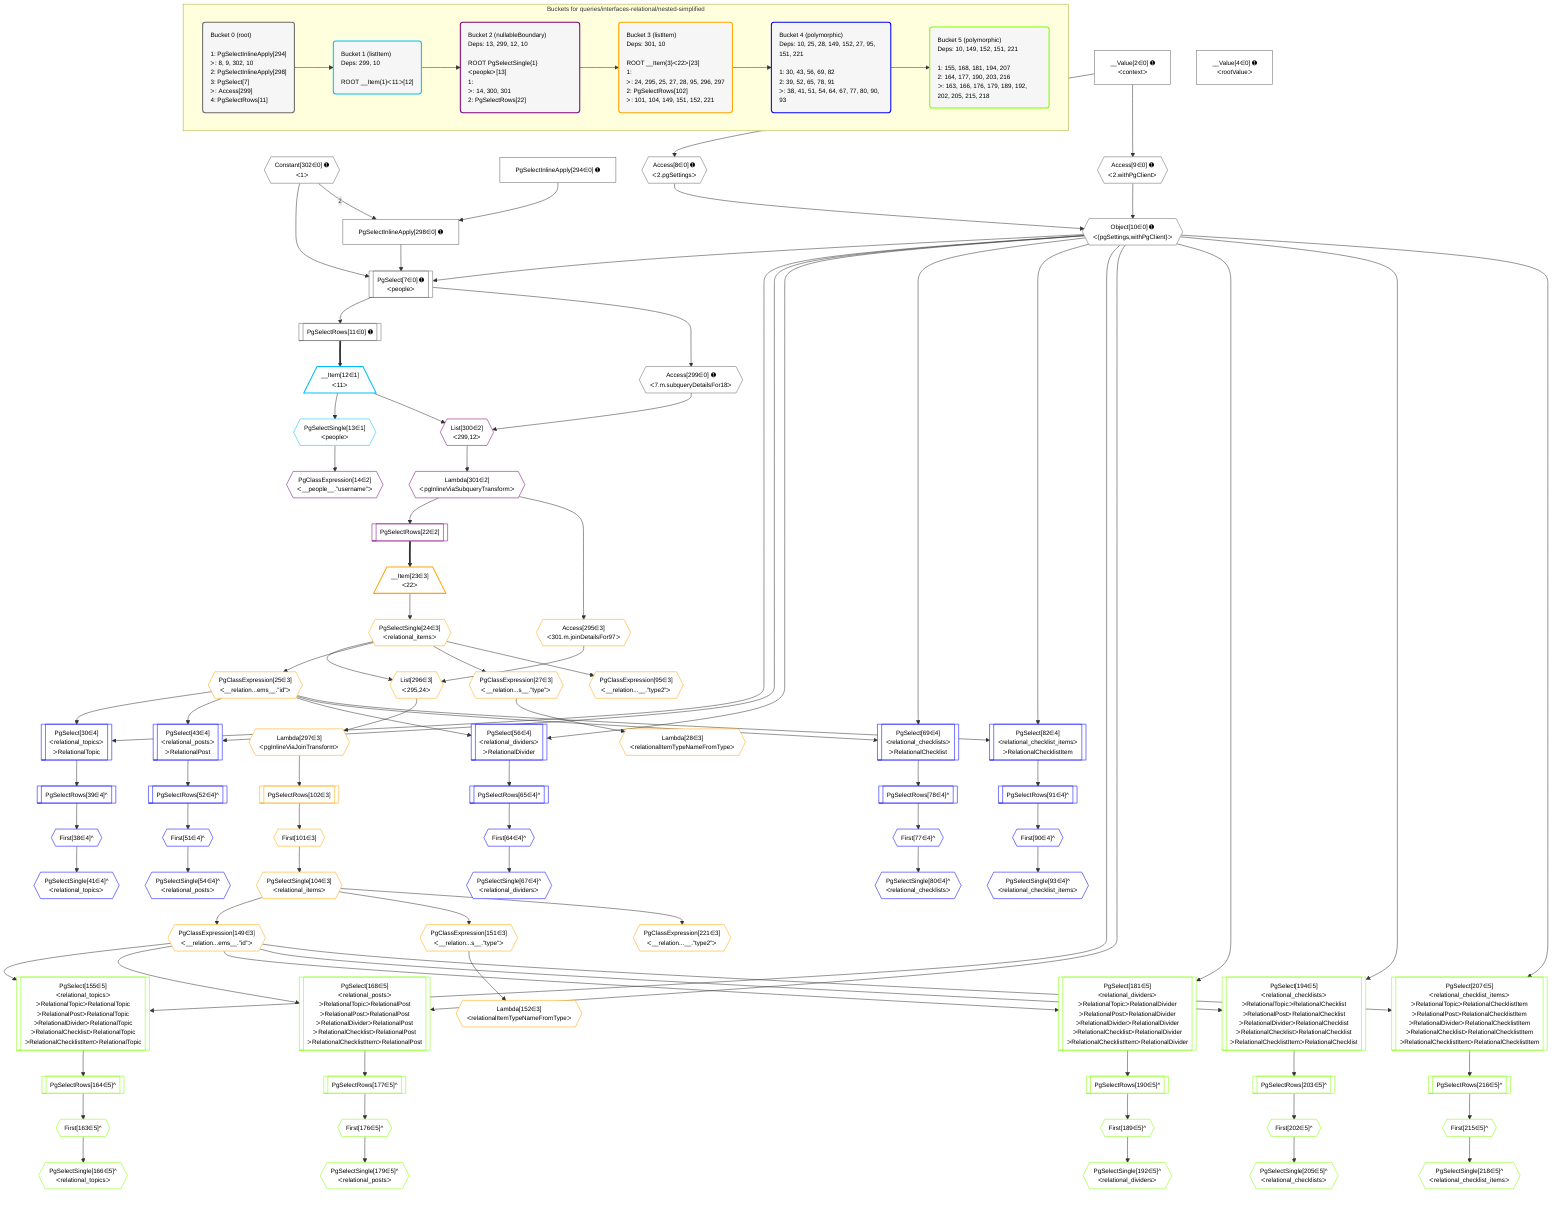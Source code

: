 %%{init: {'themeVariables': { 'fontSize': '12px'}}}%%
graph TD
    classDef path fill:#eee,stroke:#000,color:#000
    classDef plan fill:#fff,stroke-width:1px,color:#000
    classDef itemplan fill:#fff,stroke-width:2px,color:#000
    classDef unbatchedplan fill:#dff,stroke-width:1px,color:#000
    classDef sideeffectplan fill:#fcc,stroke-width:2px,color:#000
    classDef bucket fill:#f6f6f6,color:#000,stroke-width:2px,text-align:left

    subgraph "Buckets for queries/interfaces-relational/nested-simplified"
    Bucket0("Bucket 0 (root)<br /><br />1: PgSelectInlineApply[294]<br />ᐳ: 8, 9, 302, 10<br />2: PgSelectInlineApply[298]<br />3: PgSelect[7]<br />ᐳ: Access[299]<br />4: PgSelectRows[11]"):::bucket
    Bucket1("Bucket 1 (listItem)<br />Deps: 299, 10<br /><br />ROOT __Item{1}ᐸ11ᐳ[12]"):::bucket
    Bucket2("Bucket 2 (nullableBoundary)<br />Deps: 13, 299, 12, 10<br /><br />ROOT PgSelectSingle{1}ᐸpeopleᐳ[13]<br />1: <br />ᐳ: 14, 300, 301<br />2: PgSelectRows[22]"):::bucket
    Bucket3("Bucket 3 (listItem)<br />Deps: 301, 10<br /><br />ROOT __Item{3}ᐸ22ᐳ[23]<br />1: <br />ᐳ: 24, 295, 25, 27, 28, 95, 296, 297<br />2: PgSelectRows[102]<br />ᐳ: 101, 104, 149, 151, 152, 221"):::bucket
    Bucket4("Bucket 4 (polymorphic)<br />Deps: 10, 25, 28, 149, 152, 27, 95, 151, 221<br /><br />1: 30, 43, 56, 69, 82<br />2: 39, 52, 65, 78, 91<br />ᐳ: 38, 41, 51, 54, 64, 67, 77, 80, 90, 93"):::bucket
    Bucket5("Bucket 5 (polymorphic)<br />Deps: 10, 149, 152, 151, 221<br /><br />1: 155, 168, 181, 194, 207<br />2: 164, 177, 190, 203, 216<br />ᐳ: 163, 166, 176, 179, 189, 192, 202, 205, 215, 218"):::bucket
    end
    Bucket0 --> Bucket1
    Bucket1 --> Bucket2
    Bucket2 --> Bucket3
    Bucket3 --> Bucket4
    Bucket4 --> Bucket5

    %% plan dependencies
    PgSelect7[["PgSelect[7∈0] ➊<br />ᐸpeopleᐳ"]]:::plan
    Object10{{"Object[10∈0] ➊<br />ᐸ{pgSettings,withPgClient}ᐳ"}}:::plan
    Constant302{{"Constant[302∈0] ➊<br />ᐸ1ᐳ"}}:::plan
    PgSelectInlineApply298["PgSelectInlineApply[298∈0] ➊"]:::plan
    Object10 & Constant302 & PgSelectInlineApply298 --> PgSelect7
    PgSelectInlineApply294["PgSelectInlineApply[294∈0] ➊"]:::plan
    PgSelectInlineApply294 --> PgSelectInlineApply298
    Constant302 -- 2 --> PgSelectInlineApply298
    Access8{{"Access[8∈0] ➊<br />ᐸ2.pgSettingsᐳ"}}:::plan
    Access9{{"Access[9∈0] ➊<br />ᐸ2.withPgClientᐳ"}}:::plan
    Access8 & Access9 --> Object10
    __Value2["__Value[2∈0] ➊<br />ᐸcontextᐳ"]:::plan
    __Value2 --> Access8
    __Value2 --> Access9
    PgSelectRows11[["PgSelectRows[11∈0] ➊"]]:::plan
    PgSelect7 --> PgSelectRows11
    Access299{{"Access[299∈0] ➊<br />ᐸ7.m.subqueryDetailsFor18ᐳ"}}:::plan
    PgSelect7 --> Access299
    __Value4["__Value[4∈0] ➊<br />ᐸrootValueᐳ"]:::plan
    __Item12[/"__Item[12∈1]<br />ᐸ11ᐳ"\]:::itemplan
    PgSelectRows11 ==> __Item12
    PgSelectSingle13{{"PgSelectSingle[13∈1]<br />ᐸpeopleᐳ"}}:::plan
    __Item12 --> PgSelectSingle13
    List300{{"List[300∈2]<br />ᐸ299,12ᐳ"}}:::plan
    Access299 & __Item12 --> List300
    PgClassExpression14{{"PgClassExpression[14∈2]<br />ᐸ__people__.”username”ᐳ"}}:::plan
    PgSelectSingle13 --> PgClassExpression14
    PgSelectRows22[["PgSelectRows[22∈2]"]]:::plan
    Lambda301{{"Lambda[301∈2]<br />ᐸpgInlineViaSubqueryTransformᐳ"}}:::plan
    Lambda301 --> PgSelectRows22
    List300 --> Lambda301
    List296{{"List[296∈3]<br />ᐸ295,24ᐳ"}}:::plan
    Access295{{"Access[295∈3]<br />ᐸ301.m.joinDetailsFor97ᐳ"}}:::plan
    PgSelectSingle24{{"PgSelectSingle[24∈3]<br />ᐸrelational_itemsᐳ"}}:::plan
    Access295 & PgSelectSingle24 --> List296
    __Item23[/"__Item[23∈3]<br />ᐸ22ᐳ"\]:::itemplan
    PgSelectRows22 ==> __Item23
    __Item23 --> PgSelectSingle24
    PgClassExpression25{{"PgClassExpression[25∈3]<br />ᐸ__relation...ems__.”id”ᐳ"}}:::plan
    PgSelectSingle24 --> PgClassExpression25
    PgClassExpression27{{"PgClassExpression[27∈3]<br />ᐸ__relation...s__.”type”ᐳ"}}:::plan
    PgSelectSingle24 --> PgClassExpression27
    Lambda28{{"Lambda[28∈3]<br />ᐸrelationalItemTypeNameFromTypeᐳ"}}:::plan
    PgClassExpression27 --> Lambda28
    PgClassExpression95{{"PgClassExpression[95∈3]<br />ᐸ__relation...__.”type2”ᐳ"}}:::plan
    PgSelectSingle24 --> PgClassExpression95
    First101{{"First[101∈3]"}}:::plan
    PgSelectRows102[["PgSelectRows[102∈3]"]]:::plan
    PgSelectRows102 --> First101
    Lambda297{{"Lambda[297∈3]<br />ᐸpgInlineViaJoinTransformᐳ"}}:::plan
    Lambda297 --> PgSelectRows102
    PgSelectSingle104{{"PgSelectSingle[104∈3]<br />ᐸrelational_itemsᐳ"}}:::plan
    First101 --> PgSelectSingle104
    PgClassExpression149{{"PgClassExpression[149∈3]<br />ᐸ__relation...ems__.”id”ᐳ"}}:::plan
    PgSelectSingle104 --> PgClassExpression149
    PgClassExpression151{{"PgClassExpression[151∈3]<br />ᐸ__relation...s__.”type”ᐳ"}}:::plan
    PgSelectSingle104 --> PgClassExpression151
    Lambda152{{"Lambda[152∈3]<br />ᐸrelationalItemTypeNameFromTypeᐳ"}}:::plan
    PgClassExpression151 --> Lambda152
    PgClassExpression221{{"PgClassExpression[221∈3]<br />ᐸ__relation...__.”type2”ᐳ"}}:::plan
    PgSelectSingle104 --> PgClassExpression221
    Lambda301 --> Access295
    List296 --> Lambda297
    PgSelect30[["PgSelect[30∈4]<br />ᐸrelational_topicsᐳ<br />ᐳRelationalTopic"]]:::plan
    Object10 & PgClassExpression25 --> PgSelect30
    PgSelect43[["PgSelect[43∈4]<br />ᐸrelational_postsᐳ<br />ᐳRelationalPost"]]:::plan
    Object10 & PgClassExpression25 --> PgSelect43
    PgSelect56[["PgSelect[56∈4]<br />ᐸrelational_dividersᐳ<br />ᐳRelationalDivider"]]:::plan
    Object10 & PgClassExpression25 --> PgSelect56
    PgSelect69[["PgSelect[69∈4]<br />ᐸrelational_checklistsᐳ<br />ᐳRelationalChecklist"]]:::plan
    Object10 & PgClassExpression25 --> PgSelect69
    PgSelect82[["PgSelect[82∈4]<br />ᐸrelational_checklist_itemsᐳ<br />ᐳRelationalChecklistItem"]]:::plan
    Object10 & PgClassExpression25 --> PgSelect82
    First38{{"First[38∈4]^"}}:::plan
    PgSelectRows39[["PgSelectRows[39∈4]^"]]:::plan
    PgSelectRows39 --> First38
    PgSelect30 --> PgSelectRows39
    PgSelectSingle41{{"PgSelectSingle[41∈4]^<br />ᐸrelational_topicsᐳ"}}:::plan
    First38 --> PgSelectSingle41
    First51{{"First[51∈4]^"}}:::plan
    PgSelectRows52[["PgSelectRows[52∈4]^"]]:::plan
    PgSelectRows52 --> First51
    PgSelect43 --> PgSelectRows52
    PgSelectSingle54{{"PgSelectSingle[54∈4]^<br />ᐸrelational_postsᐳ"}}:::plan
    First51 --> PgSelectSingle54
    First64{{"First[64∈4]^"}}:::plan
    PgSelectRows65[["PgSelectRows[65∈4]^"]]:::plan
    PgSelectRows65 --> First64
    PgSelect56 --> PgSelectRows65
    PgSelectSingle67{{"PgSelectSingle[67∈4]^<br />ᐸrelational_dividersᐳ"}}:::plan
    First64 --> PgSelectSingle67
    First77{{"First[77∈4]^"}}:::plan
    PgSelectRows78[["PgSelectRows[78∈4]^"]]:::plan
    PgSelectRows78 --> First77
    PgSelect69 --> PgSelectRows78
    PgSelectSingle80{{"PgSelectSingle[80∈4]^<br />ᐸrelational_checklistsᐳ"}}:::plan
    First77 --> PgSelectSingle80
    First90{{"First[90∈4]^"}}:::plan
    PgSelectRows91[["PgSelectRows[91∈4]^"]]:::plan
    PgSelectRows91 --> First90
    PgSelect82 --> PgSelectRows91
    PgSelectSingle93{{"PgSelectSingle[93∈4]^<br />ᐸrelational_checklist_itemsᐳ"}}:::plan
    First90 --> PgSelectSingle93
    PgSelect155[["PgSelect[155∈5]<br />ᐸrelational_topicsᐳ<br />ᐳRelationalTopicᐳRelationalTopic<br />ᐳRelationalPostᐳRelationalTopic<br />ᐳRelationalDividerᐳRelationalTopic<br />ᐳRelationalChecklistᐳRelationalTopic<br />ᐳRelationalChecklistItemᐳRelationalTopic"]]:::plan
    Object10 & PgClassExpression149 --> PgSelect155
    PgSelect168[["PgSelect[168∈5]<br />ᐸrelational_postsᐳ<br />ᐳRelationalTopicᐳRelationalPost<br />ᐳRelationalPostᐳRelationalPost<br />ᐳRelationalDividerᐳRelationalPost<br />ᐳRelationalChecklistᐳRelationalPost<br />ᐳRelationalChecklistItemᐳRelationalPost"]]:::plan
    Object10 & PgClassExpression149 --> PgSelect168
    PgSelect181[["PgSelect[181∈5]<br />ᐸrelational_dividersᐳ<br />ᐳRelationalTopicᐳRelationalDivider<br />ᐳRelationalPostᐳRelationalDivider<br />ᐳRelationalDividerᐳRelationalDivider<br />ᐳRelationalChecklistᐳRelationalDivider<br />ᐳRelationalChecklistItemᐳRelationalDivider"]]:::plan
    Object10 & PgClassExpression149 --> PgSelect181
    PgSelect194[["PgSelect[194∈5]<br />ᐸrelational_checklistsᐳ<br />ᐳRelationalTopicᐳRelationalChecklist<br />ᐳRelationalPostᐳRelationalChecklist<br />ᐳRelationalDividerᐳRelationalChecklist<br />ᐳRelationalChecklistᐳRelationalChecklist<br />ᐳRelationalChecklistItemᐳRelationalChecklist"]]:::plan
    Object10 & PgClassExpression149 --> PgSelect194
    PgSelect207[["PgSelect[207∈5]<br />ᐸrelational_checklist_itemsᐳ<br />ᐳRelationalTopicᐳRelationalChecklistItem<br />ᐳRelationalPostᐳRelationalChecklistItem<br />ᐳRelationalDividerᐳRelationalChecklistItem<br />ᐳRelationalChecklistᐳRelationalChecklistItem<br />ᐳRelationalChecklistItemᐳRelationalChecklistItem"]]:::plan
    Object10 & PgClassExpression149 --> PgSelect207
    First163{{"First[163∈5]^"}}:::plan
    PgSelectRows164[["PgSelectRows[164∈5]^"]]:::plan
    PgSelectRows164 --> First163
    PgSelect155 --> PgSelectRows164
    PgSelectSingle166{{"PgSelectSingle[166∈5]^<br />ᐸrelational_topicsᐳ"}}:::plan
    First163 --> PgSelectSingle166
    First176{{"First[176∈5]^"}}:::plan
    PgSelectRows177[["PgSelectRows[177∈5]^"]]:::plan
    PgSelectRows177 --> First176
    PgSelect168 --> PgSelectRows177
    PgSelectSingle179{{"PgSelectSingle[179∈5]^<br />ᐸrelational_postsᐳ"}}:::plan
    First176 --> PgSelectSingle179
    First189{{"First[189∈5]^"}}:::plan
    PgSelectRows190[["PgSelectRows[190∈5]^"]]:::plan
    PgSelectRows190 --> First189
    PgSelect181 --> PgSelectRows190
    PgSelectSingle192{{"PgSelectSingle[192∈5]^<br />ᐸrelational_dividersᐳ"}}:::plan
    First189 --> PgSelectSingle192
    First202{{"First[202∈5]^"}}:::plan
    PgSelectRows203[["PgSelectRows[203∈5]^"]]:::plan
    PgSelectRows203 --> First202
    PgSelect194 --> PgSelectRows203
    PgSelectSingle205{{"PgSelectSingle[205∈5]^<br />ᐸrelational_checklistsᐳ"}}:::plan
    First202 --> PgSelectSingle205
    First215{{"First[215∈5]^"}}:::plan
    PgSelectRows216[["PgSelectRows[216∈5]^"]]:::plan
    PgSelectRows216 --> First215
    PgSelect207 --> PgSelectRows216
    PgSelectSingle218{{"PgSelectSingle[218∈5]^<br />ᐸrelational_checklist_itemsᐳ"}}:::plan
    First215 --> PgSelectSingle218

    %% define steps
    classDef bucket0 stroke:#696969
    class Bucket0,__Value2,__Value4,PgSelect7,Access8,Access9,Object10,PgSelectRows11,PgSelectInlineApply294,PgSelectInlineApply298,Access299,Constant302 bucket0
    classDef bucket1 stroke:#00bfff
    class Bucket1,__Item12,PgSelectSingle13 bucket1
    classDef bucket2 stroke:#7f007f
    class Bucket2,PgClassExpression14,PgSelectRows22,List300,Lambda301 bucket2
    classDef bucket3 stroke:#ffa500
    class Bucket3,__Item23,PgSelectSingle24,PgClassExpression25,PgClassExpression27,Lambda28,PgClassExpression95,First101,PgSelectRows102,PgSelectSingle104,PgClassExpression149,PgClassExpression151,Lambda152,PgClassExpression221,Access295,List296,Lambda297 bucket3
    classDef bucket4 stroke:#0000ff
    class Bucket4,PgSelect30,First38,PgSelectRows39,PgSelectSingle41,PgSelect43,First51,PgSelectRows52,PgSelectSingle54,PgSelect56,First64,PgSelectRows65,PgSelectSingle67,PgSelect69,First77,PgSelectRows78,PgSelectSingle80,PgSelect82,First90,PgSelectRows91,PgSelectSingle93 bucket4
    classDef bucket5 stroke:#7fff00
    class Bucket5,PgSelect155,First163,PgSelectRows164,PgSelectSingle166,PgSelect168,First176,PgSelectRows177,PgSelectSingle179,PgSelect181,First189,PgSelectRows190,PgSelectSingle192,PgSelect194,First202,PgSelectRows203,PgSelectSingle205,PgSelect207,First215,PgSelectRows216,PgSelectSingle218 bucket5